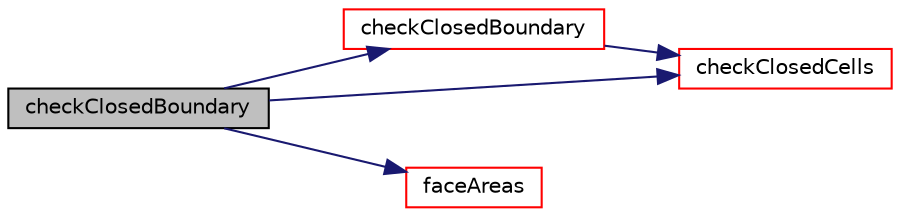digraph "checkClosedBoundary"
{
  bgcolor="transparent";
  edge [fontname="Helvetica",fontsize="10",labelfontname="Helvetica",labelfontsize="10"];
  node [fontname="Helvetica",fontsize="10",shape=record];
  rankdir="LR";
  Node1 [label="checkClosedBoundary",height=0.2,width=0.4,color="black", fillcolor="grey75", style="filled", fontcolor="black"];
  Node1 -> Node2 [color="midnightblue",fontsize="10",style="solid",fontname="Helvetica"];
  Node2 [label="checkClosedBoundary",height=0.2,width=0.4,color="red",URL="$a02008.html#a009920f7b48405d075f889e4ab136409",tooltip="Check boundary for closedness. "];
  Node2 -> Node3 [color="midnightblue",fontsize="10",style="solid",fontname="Helvetica"];
  Node3 [label="checkClosedCells",height=0.2,width=0.4,color="red",URL="$a02008.html#a67b79a2e3c39ab71994637285cfb14c6",tooltip="Check cells for closedness. "];
  Node1 -> Node3 [color="midnightblue",fontsize="10",style="solid",fontname="Helvetica"];
  Node1 -> Node4 [color="midnightblue",fontsize="10",style="solid",fontname="Helvetica"];
  Node4 [label="faceAreas",height=0.2,width=0.4,color="red",URL="$a02008.html#a460495623a8ec621b95f93bbcb3d4773"];
}
